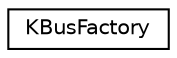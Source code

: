 digraph "Graphical Class Hierarchy"
{
 // LATEX_PDF_SIZE
  edge [fontname="Helvetica",fontsize="10",labelfontname="Helvetica",labelfontsize="10"];
  node [fontname="Helvetica",fontsize="10",shape=record];
  rankdir="LR";
  Node0 [label="KBusFactory",height=0.2,width=0.4,color="black", fillcolor="white", style="filled",URL="$class_k_bus_factory.html",tooltip="Factory for KBus implementations."];
}

